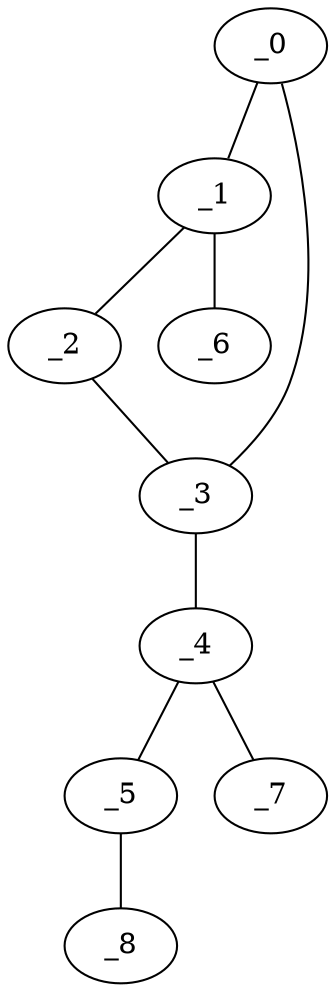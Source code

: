 graph EP1_0144 {
	_0	 [x="2.21302",
		y="2.74983"];
	_1	 [x="2.25",
		y="0.71"];
	_0 -- _1;
	_3	 [x="0.842117",
		y="2.73635"];
	_0 -- _3;
	_2	 [x="0.271494",
		y="0.722029"];
	_1 -- _2;
	_6	 [x="0.195315",
		y="1.10873"];
	_1 -- _6;
	_2 -- _3;
	_4	 [x="0.6",
		y="1.74"];
	_3 -- _4;
	_5	 [x="1.88",
		y="1.75"];
	_4 -- _5;
	_7	 [x="2.87946",
		y="2.09955"];
	_4 -- _7;
	_8	 [x="1.74937",
		y="2.84041"];
	_5 -- _8;
}
